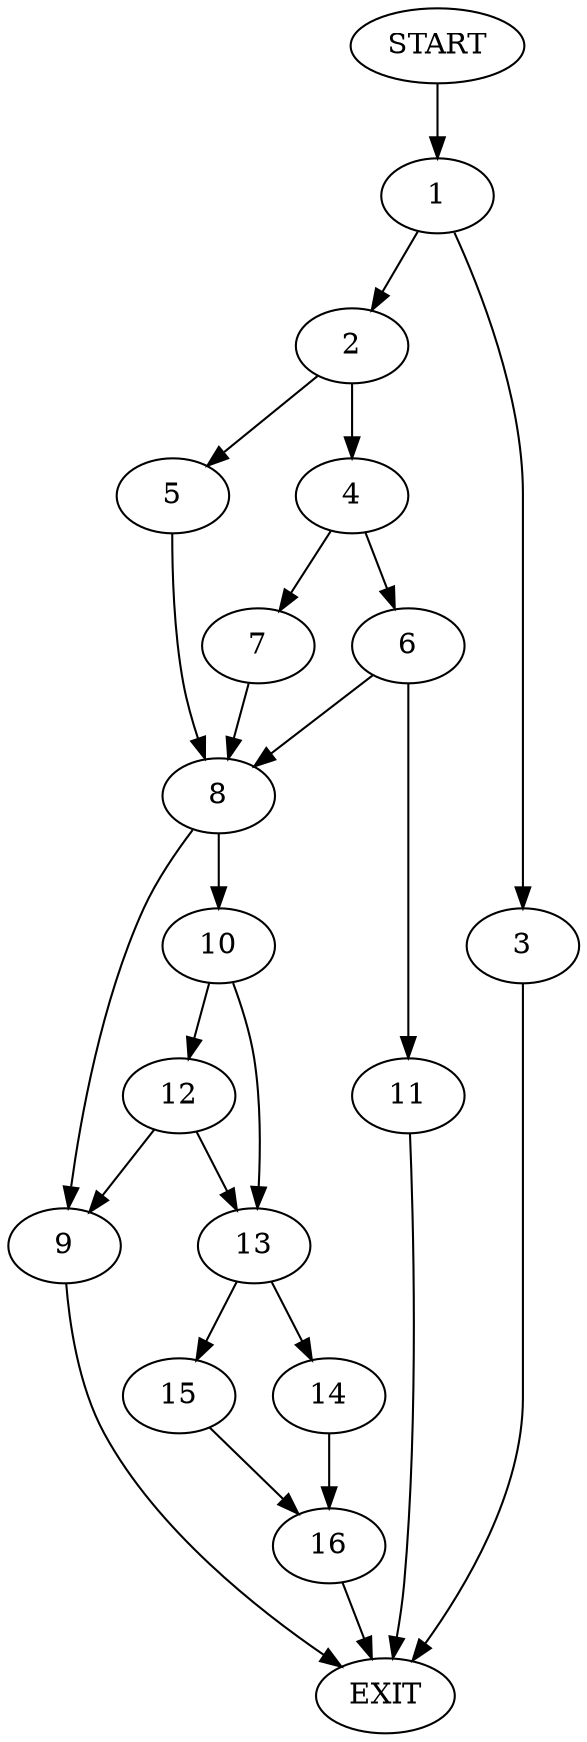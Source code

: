 digraph {
0 [label="START"]
17 [label="EXIT"]
0 -> 1
1 -> 2
1 -> 3
3 -> 17
2 -> 4
2 -> 5
4 -> 6
4 -> 7
5 -> 8
8 -> 9
8 -> 10
7 -> 8
6 -> 11
6 -> 8
11 -> 17
10 -> 12
10 -> 13
9 -> 17
12 -> 9
12 -> 13
13 -> 14
13 -> 15
15 -> 16
14 -> 16
16 -> 17
}
